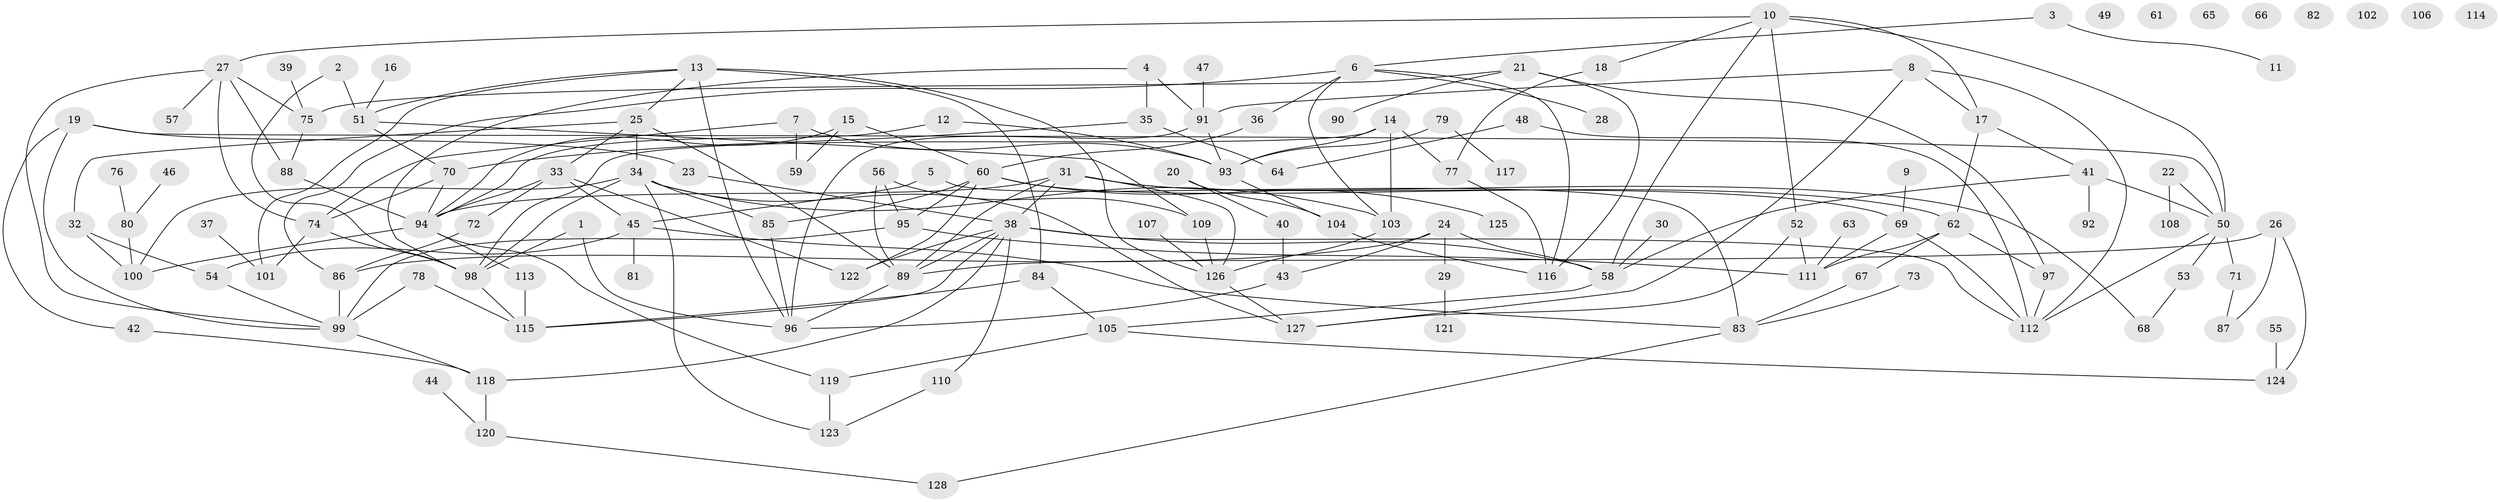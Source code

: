 // coarse degree distribution, {1: 0.3157894736842105, 0: 0.21052631578947367, 2: 0.07894736842105263, 3: 0.07894736842105263, 7: 0.02631578947368421, 5: 0.13157894736842105, 6: 0.07894736842105263, 4: 0.02631578947368421, 9: 0.02631578947368421, 12: 0.02631578947368421}
// Generated by graph-tools (version 1.1) at 2025/43/03/04/25 21:43:00]
// undirected, 128 vertices, 195 edges
graph export_dot {
graph [start="1"]
  node [color=gray90,style=filled];
  1;
  2;
  3;
  4;
  5;
  6;
  7;
  8;
  9;
  10;
  11;
  12;
  13;
  14;
  15;
  16;
  17;
  18;
  19;
  20;
  21;
  22;
  23;
  24;
  25;
  26;
  27;
  28;
  29;
  30;
  31;
  32;
  33;
  34;
  35;
  36;
  37;
  38;
  39;
  40;
  41;
  42;
  43;
  44;
  45;
  46;
  47;
  48;
  49;
  50;
  51;
  52;
  53;
  54;
  55;
  56;
  57;
  58;
  59;
  60;
  61;
  62;
  63;
  64;
  65;
  66;
  67;
  68;
  69;
  70;
  71;
  72;
  73;
  74;
  75;
  76;
  77;
  78;
  79;
  80;
  81;
  82;
  83;
  84;
  85;
  86;
  87;
  88;
  89;
  90;
  91;
  92;
  93;
  94;
  95;
  96;
  97;
  98;
  99;
  100;
  101;
  102;
  103;
  104;
  105;
  106;
  107;
  108;
  109;
  110;
  111;
  112;
  113;
  114;
  115;
  116;
  117;
  118;
  119;
  120;
  121;
  122;
  123;
  124;
  125;
  126;
  127;
  128;
  1 -- 96;
  1 -- 98;
  2 -- 51;
  2 -- 98;
  3 -- 6;
  3 -- 11;
  4 -- 35;
  4 -- 91;
  4 -- 98;
  5 -- 45;
  5 -- 83;
  6 -- 28;
  6 -- 36;
  6 -- 86;
  6 -- 103;
  6 -- 116;
  7 -- 59;
  7 -- 74;
  7 -- 93;
  8 -- 17;
  8 -- 91;
  8 -- 112;
  8 -- 127;
  9 -- 69;
  10 -- 17;
  10 -- 18;
  10 -- 27;
  10 -- 50;
  10 -- 52;
  10 -- 58;
  12 -- 93;
  12 -- 94;
  13 -- 25;
  13 -- 51;
  13 -- 84;
  13 -- 96;
  13 -- 101;
  13 -- 126;
  14 -- 77;
  14 -- 93;
  14 -- 98;
  14 -- 103;
  15 -- 59;
  15 -- 60;
  15 -- 94;
  16 -- 51;
  17 -- 41;
  17 -- 62;
  18 -- 77;
  19 -- 23;
  19 -- 42;
  19 -- 50;
  19 -- 99;
  20 -- 40;
  20 -- 104;
  21 -- 75;
  21 -- 90;
  21 -- 97;
  21 -- 116;
  22 -- 50;
  22 -- 108;
  23 -- 38;
  24 -- 29;
  24 -- 43;
  24 -- 58;
  24 -- 86;
  25 -- 32;
  25 -- 33;
  25 -- 34;
  25 -- 89;
  26 -- 87;
  26 -- 89;
  26 -- 124;
  27 -- 57;
  27 -- 74;
  27 -- 75;
  27 -- 88;
  27 -- 99;
  29 -- 121;
  30 -- 58;
  31 -- 38;
  31 -- 68;
  31 -- 69;
  31 -- 89;
  31 -- 94;
  31 -- 126;
  32 -- 54;
  32 -- 100;
  33 -- 45;
  33 -- 72;
  33 -- 94;
  33 -- 122;
  34 -- 85;
  34 -- 98;
  34 -- 100;
  34 -- 103;
  34 -- 123;
  34 -- 127;
  35 -- 64;
  35 -- 70;
  36 -- 60;
  37 -- 101;
  38 -- 58;
  38 -- 89;
  38 -- 110;
  38 -- 112;
  38 -- 115;
  38 -- 118;
  38 -- 122;
  39 -- 75;
  40 -- 43;
  41 -- 50;
  41 -- 58;
  41 -- 92;
  42 -- 118;
  43 -- 96;
  44 -- 120;
  45 -- 54;
  45 -- 81;
  45 -- 83;
  46 -- 80;
  47 -- 91;
  48 -- 64;
  48 -- 112;
  50 -- 53;
  50 -- 71;
  50 -- 112;
  51 -- 70;
  51 -- 109;
  52 -- 111;
  52 -- 127;
  53 -- 68;
  54 -- 99;
  55 -- 124;
  56 -- 89;
  56 -- 95;
  56 -- 109;
  58 -- 105;
  60 -- 62;
  60 -- 85;
  60 -- 95;
  60 -- 122;
  60 -- 125;
  62 -- 67;
  62 -- 97;
  62 -- 111;
  63 -- 111;
  67 -- 83;
  69 -- 111;
  69 -- 112;
  70 -- 74;
  70 -- 94;
  71 -- 87;
  72 -- 86;
  73 -- 83;
  74 -- 98;
  74 -- 101;
  75 -- 88;
  76 -- 80;
  77 -- 116;
  78 -- 99;
  78 -- 115;
  79 -- 93;
  79 -- 117;
  80 -- 100;
  83 -- 128;
  84 -- 105;
  84 -- 115;
  85 -- 96;
  86 -- 99;
  88 -- 94;
  89 -- 96;
  91 -- 93;
  91 -- 96;
  93 -- 104;
  94 -- 100;
  94 -- 113;
  94 -- 119;
  95 -- 99;
  95 -- 111;
  97 -- 112;
  98 -- 115;
  99 -- 118;
  103 -- 126;
  104 -- 116;
  105 -- 119;
  105 -- 124;
  107 -- 126;
  109 -- 126;
  110 -- 123;
  113 -- 115;
  118 -- 120;
  119 -- 123;
  120 -- 128;
  126 -- 127;
}
